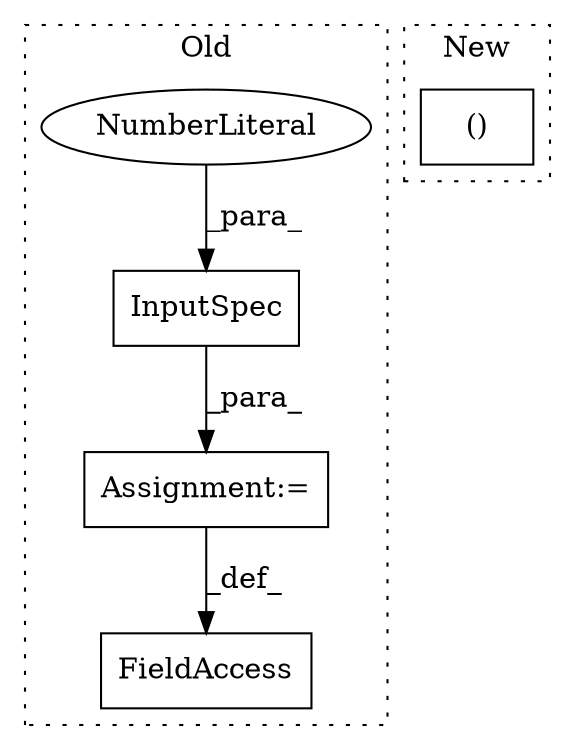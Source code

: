 digraph G {
subgraph cluster0 {
1 [label="InputSpec" a="32" s="33370,33381" l="10,1" shape="box"];
3 [label="FieldAccess" a="22" s="33354" l="15" shape="box"];
4 [label="NumberLiteral" a="34" s="33380" l="1" shape="ellipse"];
5 [label="Assignment:=" a="7" s="33369" l="1" shape="box"];
label = "Old";
style="dotted";
}
subgraph cluster1 {
2 [label="()" a="106" s="34799" l="71" shape="box"];
label = "New";
style="dotted";
}
1 -> 5 [label="_para_"];
4 -> 1 [label="_para_"];
5 -> 3 [label="_def_"];
}